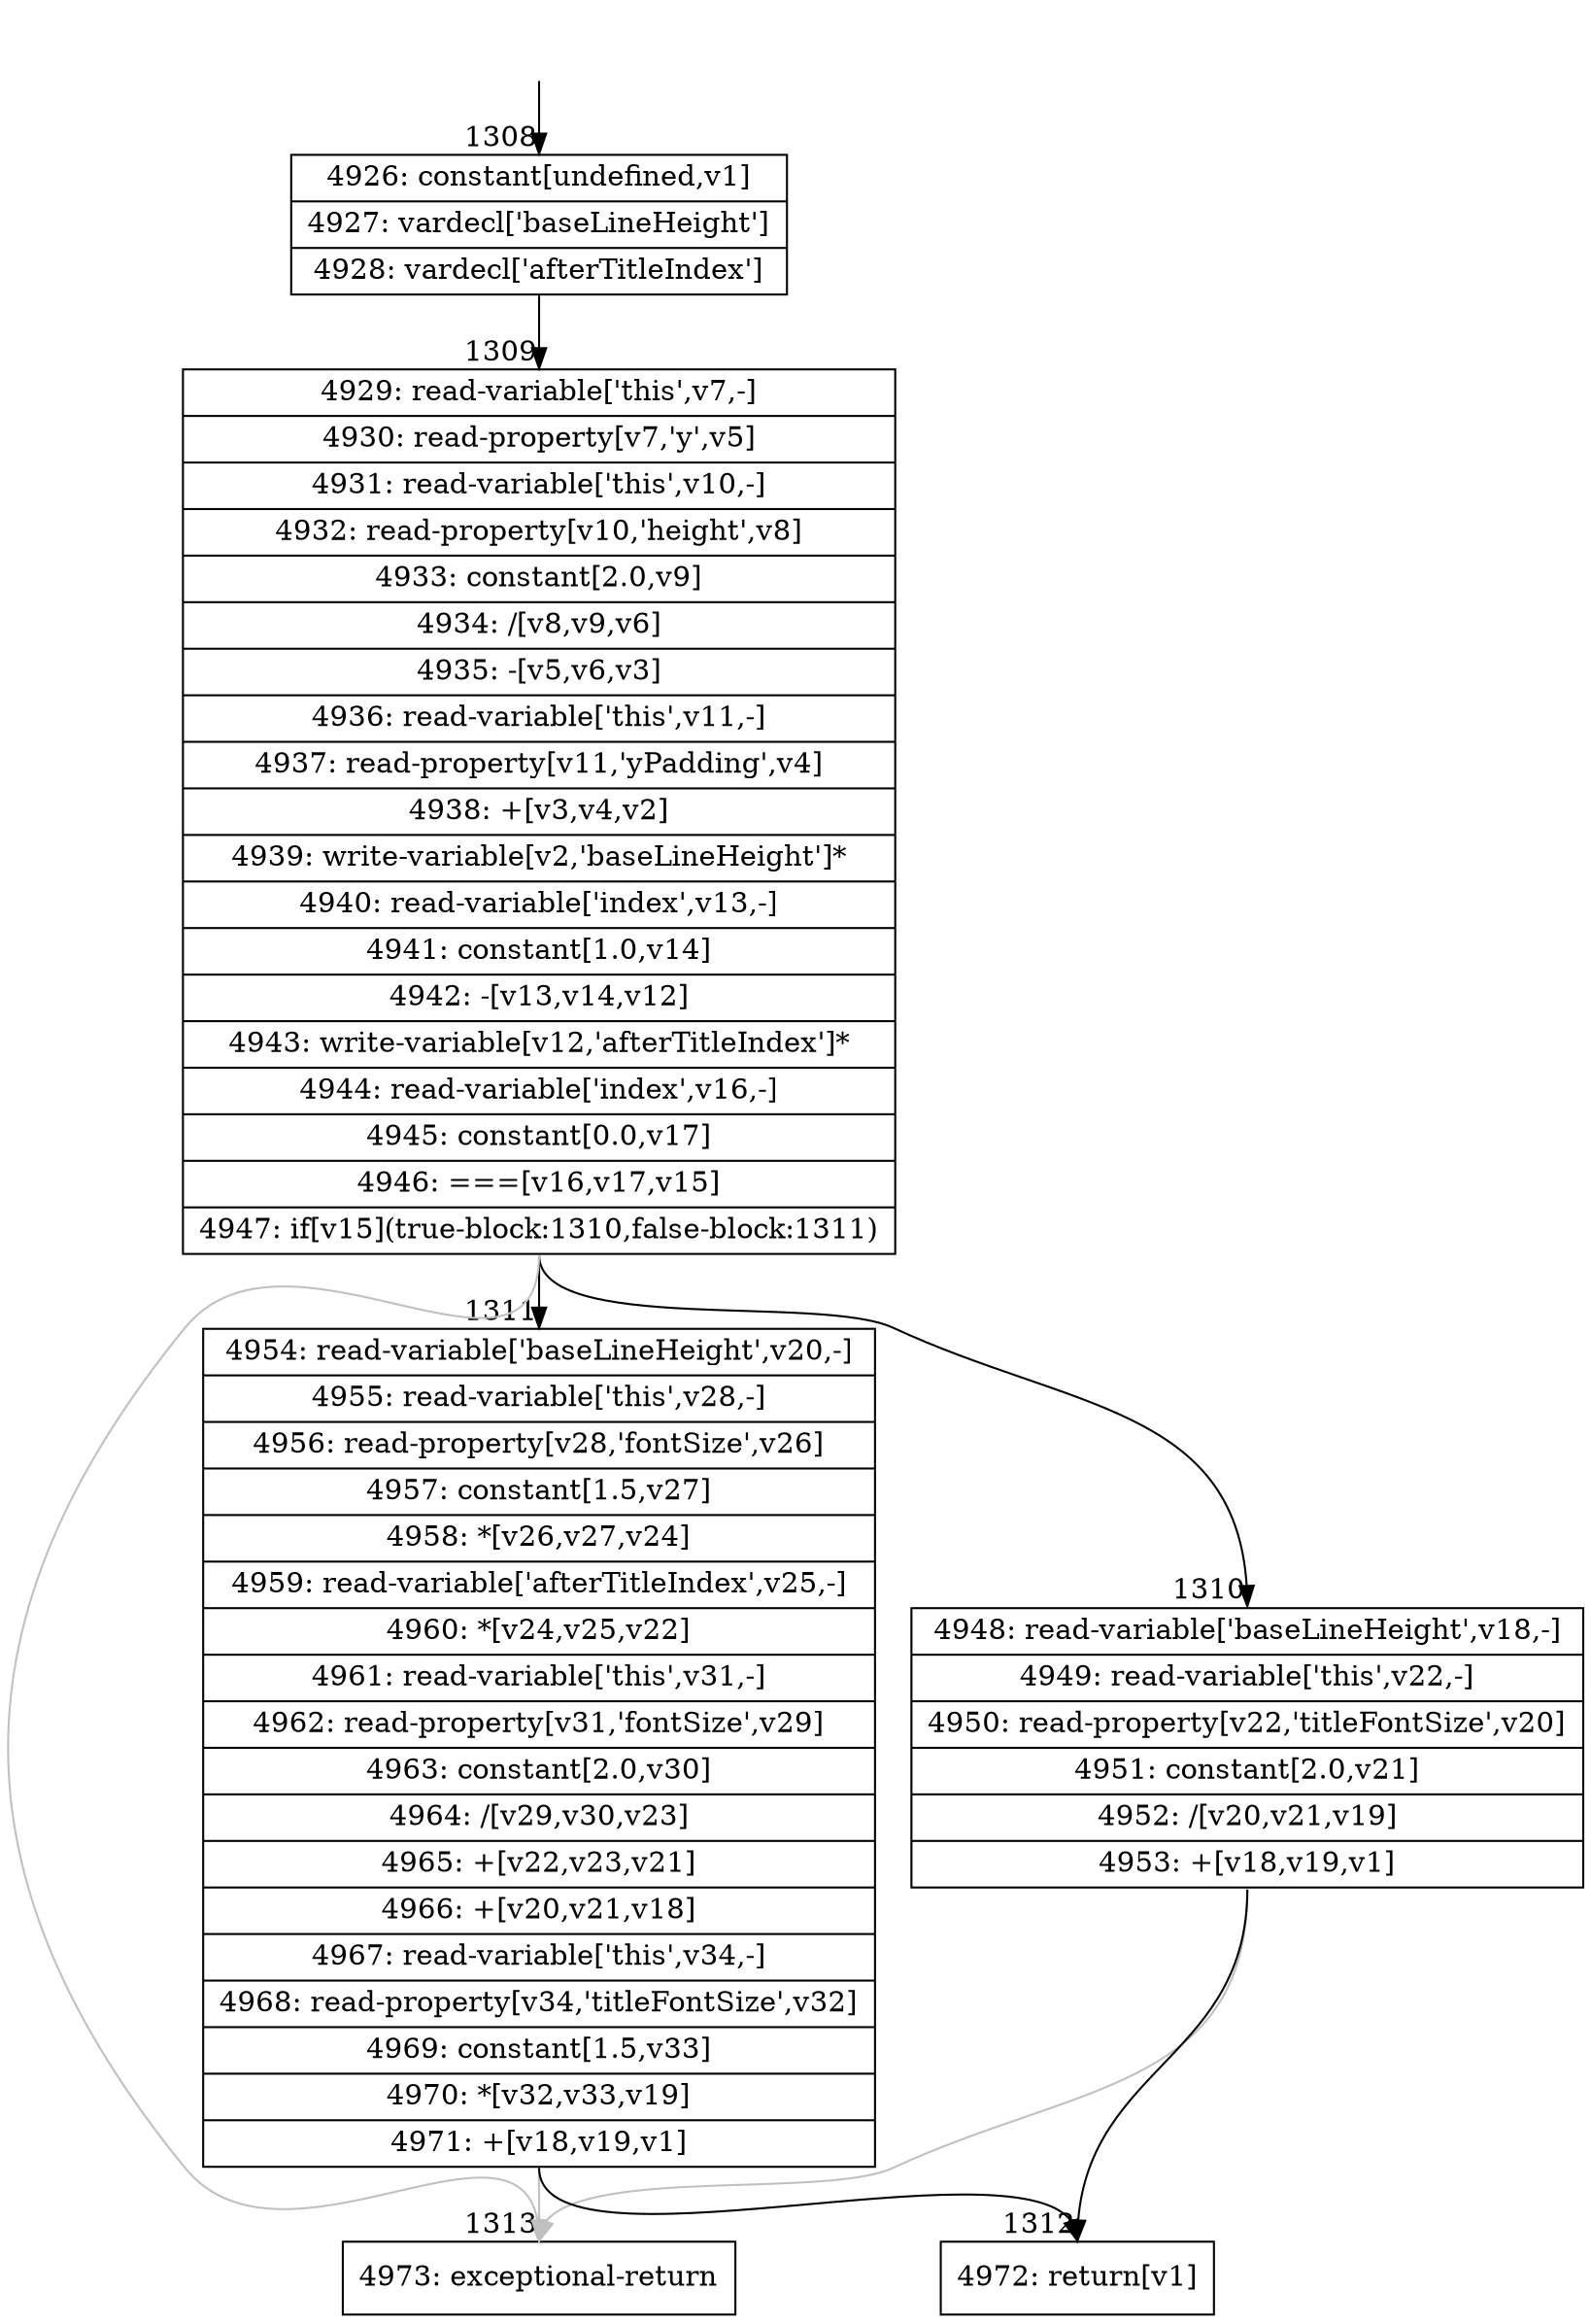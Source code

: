 digraph {
rankdir="TD"
BB_entry133[shape=none,label=""];
BB_entry133 -> BB1308 [tailport=s, headport=n, headlabel="    1308"]
BB1308 [shape=record label="{4926: constant[undefined,v1]|4927: vardecl['baseLineHeight']|4928: vardecl['afterTitleIndex']}" ] 
BB1308 -> BB1309 [tailport=s, headport=n, headlabel="      1309"]
BB1309 [shape=record label="{4929: read-variable['this',v7,-]|4930: read-property[v7,'y',v5]|4931: read-variable['this',v10,-]|4932: read-property[v10,'height',v8]|4933: constant[2.0,v9]|4934: /[v8,v9,v6]|4935: -[v5,v6,v3]|4936: read-variable['this',v11,-]|4937: read-property[v11,'yPadding',v4]|4938: +[v3,v4,v2]|4939: write-variable[v2,'baseLineHeight']*|4940: read-variable['index',v13,-]|4941: constant[1.0,v14]|4942: -[v13,v14,v12]|4943: write-variable[v12,'afterTitleIndex']*|4944: read-variable['index',v16,-]|4945: constant[0.0,v17]|4946: ===[v16,v17,v15]|4947: if[v15](true-block:1310,false-block:1311)}" ] 
BB1309 -> BB1310 [tailport=s, headport=n, headlabel="      1310"]
BB1309 -> BB1311 [tailport=s, headport=n, headlabel="      1311"]
BB1309 -> BB1313 [tailport=s, headport=n, color=gray, headlabel="      1313"]
BB1310 [shape=record label="{4948: read-variable['baseLineHeight',v18,-]|4949: read-variable['this',v22,-]|4950: read-property[v22,'titleFontSize',v20]|4951: constant[2.0,v21]|4952: /[v20,v21,v19]|4953: +[v18,v19,v1]}" ] 
BB1310 -> BB1312 [tailport=s, headport=n, headlabel="      1312"]
BB1310 -> BB1313 [tailport=s, headport=n, color=gray]
BB1311 [shape=record label="{4954: read-variable['baseLineHeight',v20,-]|4955: read-variable['this',v28,-]|4956: read-property[v28,'fontSize',v26]|4957: constant[1.5,v27]|4958: *[v26,v27,v24]|4959: read-variable['afterTitleIndex',v25,-]|4960: *[v24,v25,v22]|4961: read-variable['this',v31,-]|4962: read-property[v31,'fontSize',v29]|4963: constant[2.0,v30]|4964: /[v29,v30,v23]|4965: +[v22,v23,v21]|4966: +[v20,v21,v18]|4967: read-variable['this',v34,-]|4968: read-property[v34,'titleFontSize',v32]|4969: constant[1.5,v33]|4970: *[v32,v33,v19]|4971: +[v18,v19,v1]}" ] 
BB1311 -> BB1312 [tailport=s, headport=n]
BB1311 -> BB1313 [tailport=s, headport=n, color=gray]
BB1312 [shape=record label="{4972: return[v1]}" ] 
BB1313 [shape=record label="{4973: exceptional-return}" ] 
//#$~ 1413
}
